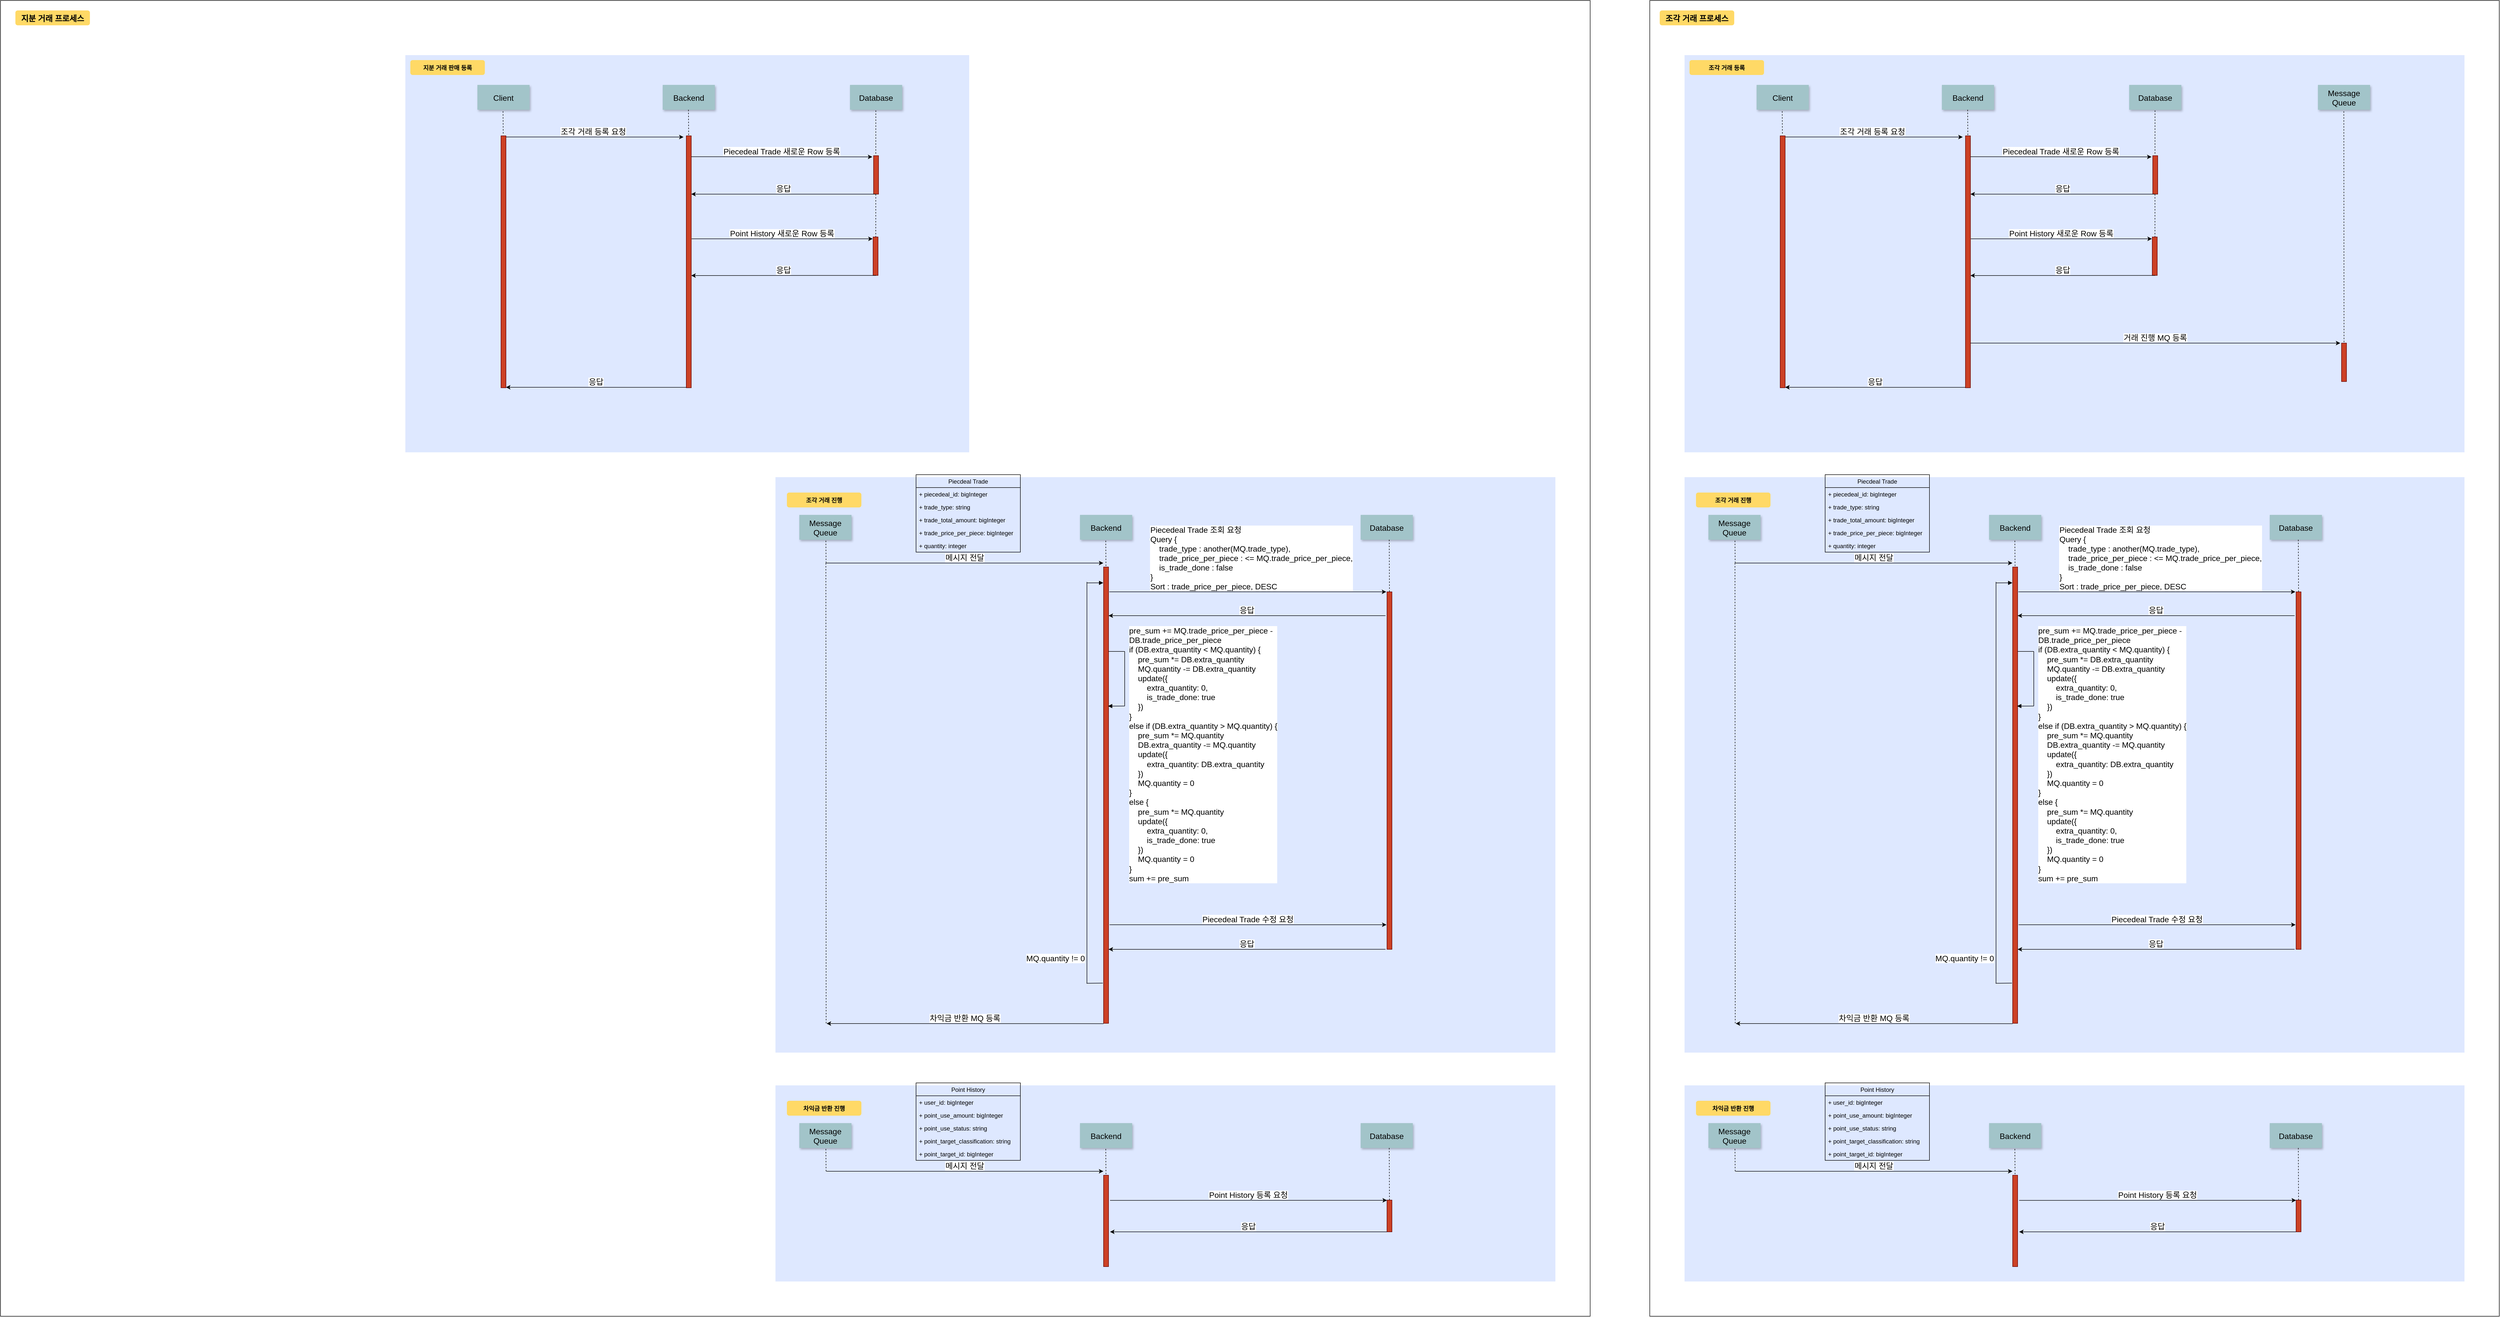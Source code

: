 <mxfile version="15.9.6" type="github">
  <diagram name="Page-1" id="9361dd3d-8414-5efd-6122-117bd74ce7a7">
    <mxGraphModel dx="4426" dy="1720" grid="1" gridSize="10" guides="1" tooltips="1" connect="1" arrows="1" fold="1" page="0" pageScale="1.5" pageWidth="826" pageHeight="1169" background="none" math="0" shadow="0">
      <root>
        <mxCell id="0" />
        <mxCell id="1" parent="0" />
        <mxCell id="KlOb9oc-CN9GO7hvicui-72" value="" style="rounded=0;whiteSpace=wrap;html=1;" vertex="1" parent="1">
          <mxGeometry x="1580" y="-80" width="1710" height="2650" as="geometry" />
        </mxCell>
        <mxCell id="69" value="" style="fillColor=#DEE8FF;strokeColor=none" parent="1" vertex="1">
          <mxGeometry x="1650" y="30" width="1570" height="800" as="geometry" />
        </mxCell>
        <mxCell id="71" value="조각 거래 등록" style="rounded=1;fontStyle=1;fillColor=#FFD966;strokeColor=none" parent="1" vertex="1">
          <mxGeometry x="1660" y="40" width="150" height="30" as="geometry" />
        </mxCell>
        <mxCell id="AhJz03Bt-B3YiPbpUyde-89" value="Client" style="shadow=1;fillColor=#A2C4C9;strokeColor=none;fontSize=16;" parent="1" vertex="1">
          <mxGeometry x="1795" y="90" width="105" height="50" as="geometry" />
        </mxCell>
        <mxCell id="AhJz03Bt-B3YiPbpUyde-90" value="Backend" style="shadow=1;fillColor=#A2C4C9;strokeColor=none;fontSize=16;" parent="1" vertex="1">
          <mxGeometry x="2168" y="90" width="105" height="50" as="geometry" />
        </mxCell>
        <mxCell id="AhJz03Bt-B3YiPbpUyde-91" value="Database" style="shadow=1;fillColor=#A2C4C9;strokeColor=none;fontSize=16;" parent="1" vertex="1">
          <mxGeometry x="2545" y="90" width="105" height="50" as="geometry" />
        </mxCell>
        <mxCell id="AhJz03Bt-B3YiPbpUyde-92" value="Message&#xa;Queue" style="shadow=1;fillColor=#A2C4C9;strokeColor=none;fontSize=16;" parent="1" vertex="1">
          <mxGeometry x="2925" y="90" width="105" height="50" as="geometry" />
        </mxCell>
        <mxCell id="AhJz03Bt-B3YiPbpUyde-94" value="조각 거래 등록 요청" style="edgeStyle=elbowEdgeStyle;elbow=vertical;verticalLabelPosition=top;verticalAlign=bottom;fontSize=16;" parent="1" edge="1">
          <mxGeometry x="1924.5" y="-38.12" width="100" height="100" as="geometry">
            <mxPoint x="1847" y="194.88" as="sourcePoint" />
            <mxPoint x="2210" y="195" as="targetPoint" />
            <Array as="points" />
          </mxGeometry>
        </mxCell>
        <mxCell id="AhJz03Bt-B3YiPbpUyde-95" value="" style="edgeStyle=none;endArrow=none;dashed=1" parent="1" edge="1">
          <mxGeometry x="2171.441" y="235" width="100" height="100" as="geometry">
            <mxPoint x="2219.87" y="140.0" as="sourcePoint" />
            <mxPoint x="2220.28" y="192" as="targetPoint" />
          </mxGeometry>
        </mxCell>
        <mxCell id="AhJz03Bt-B3YiPbpUyde-96" value="" style="fillColor=#CC4125;strokeColor=#660000" parent="1" vertex="1">
          <mxGeometry x="2215.5" y="192.56" width="10" height="507.44" as="geometry" />
        </mxCell>
        <mxCell id="AhJz03Bt-B3YiPbpUyde-97" value="Piecedeal Trade 새로운 Row 등록" style="edgeStyle=elbowEdgeStyle;elbow=vertical;verticalLabelPosition=top;verticalAlign=bottom;fontSize=16;" parent="1" edge="1">
          <mxGeometry x="2303" y="1.66" width="100" height="100" as="geometry">
            <mxPoint x="2225.5" y="234.66" as="sourcePoint" />
            <mxPoint x="2590" y="235" as="targetPoint" />
            <Array as="points" />
          </mxGeometry>
        </mxCell>
        <mxCell id="AhJz03Bt-B3YiPbpUyde-98" value="" style="edgeStyle=none;endArrow=none;dashed=1" parent="1" edge="1">
          <mxGeometry x="2548.641" y="236.56" width="100" height="100" as="geometry">
            <mxPoint x="2597.07" y="141.56" as="sourcePoint" />
            <mxPoint x="2597" y="231" as="targetPoint" />
          </mxGeometry>
        </mxCell>
        <mxCell id="AhJz03Bt-B3YiPbpUyde-99" value="" style="fillColor=#CC4125;strokeColor=#660000" parent="1" vertex="1">
          <mxGeometry x="2592.5" y="232.56" width="10" height="77.44" as="geometry" />
        </mxCell>
        <mxCell id="AhJz03Bt-B3YiPbpUyde-100" value="응답" style="edgeStyle=elbowEdgeStyle;elbow=vertical;verticalLabelPosition=top;verticalAlign=bottom;exitX=0.5;exitY=1;exitDx=0;exitDy=0;fontSize=16;" parent="1" source="AhJz03Bt-B3YiPbpUyde-99" target="AhJz03Bt-B3YiPbpUyde-96" edge="1">
          <mxGeometry x="2457.5" y="167" width="100" height="100" as="geometry">
            <mxPoint x="2380.0" y="400.0" as="sourcePoint" />
            <mxPoint x="2753" y="400.12" as="targetPoint" />
            <Array as="points" />
          </mxGeometry>
        </mxCell>
        <mxCell id="AhJz03Bt-B3YiPbpUyde-101" value="거래 진행 MQ 등록" style="edgeStyle=elbowEdgeStyle;elbow=vertical;verticalLabelPosition=top;verticalAlign=bottom;fontSize=16;" parent="1" edge="1">
          <mxGeometry x="2303" y="377" width="100" height="100" as="geometry">
            <mxPoint x="2225.5" y="610.0" as="sourcePoint" />
            <mxPoint x="2970" y="610" as="targetPoint" />
            <Array as="points" />
          </mxGeometry>
        </mxCell>
        <mxCell id="AhJz03Bt-B3YiPbpUyde-102" value="" style="edgeStyle=none;endArrow=none;dashed=1;entryX=0.5;entryY=0;entryDx=0;entryDy=0;" parent="1" target="AhJz03Bt-B3YiPbpUyde-103" edge="1">
          <mxGeometry x="2928.711" y="238.12" width="100" height="100" as="geometry">
            <mxPoint x="2977.14" y="143.12" as="sourcePoint" />
            <mxPoint x="2977" y="410" as="targetPoint" />
          </mxGeometry>
        </mxCell>
        <mxCell id="AhJz03Bt-B3YiPbpUyde-103" value="" style="fillColor=#CC4125;strokeColor=#660000" parent="1" vertex="1">
          <mxGeometry x="2972.5" y="610" width="10" height="77.44" as="geometry" />
        </mxCell>
        <mxCell id="AhJz03Bt-B3YiPbpUyde-105" value="응답" style="edgeStyle=elbowEdgeStyle;elbow=vertical;verticalLabelPosition=top;verticalAlign=bottom;fontSize=16;" parent="1" edge="1">
          <mxGeometry x="1930" y="466" width="100" height="100" as="geometry">
            <mxPoint x="2215.5" y="699.12" as="sourcePoint" />
            <mxPoint x="1852.5" y="699" as="targetPoint" />
            <Array as="points" />
          </mxGeometry>
        </mxCell>
        <mxCell id="AhJz03Bt-B3YiPbpUyde-106" value="" style="fillColor=#CC4125;strokeColor=#660000" parent="1" vertex="1">
          <mxGeometry x="1842.5" y="192.56" width="10" height="507.44" as="geometry" />
        </mxCell>
        <mxCell id="AhJz03Bt-B3YiPbpUyde-107" value="" style="edgeStyle=none;endArrow=none;dashed=1;" parent="1" edge="1">
          <mxGeometry x="1798.161" y="238" width="100" height="100" as="geometry">
            <mxPoint x="1846.59" y="143" as="sourcePoint" />
            <mxPoint x="1847" y="190" as="targetPoint" />
          </mxGeometry>
        </mxCell>
        <mxCell id="SZOiIeE2iXW8za4jXHJB-89" value="" style="fillColor=#DEE8FF;strokeColor=none" parent="1" vertex="1">
          <mxGeometry x="1650" y="880" width="1570" height="1159" as="geometry" />
        </mxCell>
        <mxCell id="SZOiIeE2iXW8za4jXHJB-90" value="조각 거래 진행" style="rounded=1;fontStyle=1;fillColor=#FFD966;strokeColor=none" parent="1" vertex="1">
          <mxGeometry x="1673" y="911" width="150" height="30" as="geometry" />
        </mxCell>
        <mxCell id="SZOiIeE2iXW8za4jXHJB-91" value="Message&#xa;Queue" style="shadow=1;fillColor=#A2C4C9;strokeColor=none;fontSize=16;" parent="1" vertex="1">
          <mxGeometry x="1698" y="956" width="105" height="50" as="geometry" />
        </mxCell>
        <mxCell id="SZOiIeE2iXW8za4jXHJB-93" value="Backend" style="shadow=1;fillColor=#A2C4C9;strokeColor=none;fontSize=16;" parent="1" vertex="1">
          <mxGeometry x="2263" y="956" width="105" height="50" as="geometry" />
        </mxCell>
        <mxCell id="SZOiIeE2iXW8za4jXHJB-94" value="Database" style="shadow=1;fillColor=#A2C4C9;strokeColor=none;fontSize=16;" parent="1" vertex="1">
          <mxGeometry x="2828" y="956" width="105" height="50" as="geometry" />
        </mxCell>
        <mxCell id="SZOiIeE2iXW8za4jXHJB-109" value="" style="edgeStyle=none;endArrow=none;dashed=1;" parent="1" edge="1">
          <mxGeometry x="1703.071" y="1103" width="100" height="100" as="geometry">
            <mxPoint x="1751.5" y="1008" as="sourcePoint" />
            <mxPoint x="1751.91" y="1055" as="targetPoint" />
          </mxGeometry>
        </mxCell>
        <mxCell id="SZOiIeE2iXW8za4jXHJB-111" value="메시지 전달" style="edgeStyle=elbowEdgeStyle;elbow=vertical;verticalLabelPosition=top;verticalAlign=bottom;fontSize=16;" parent="1" edge="1">
          <mxGeometry x="1830" y="820" width="100" height="100" as="geometry">
            <mxPoint x="1752.5" y="1053" as="sourcePoint" />
            <mxPoint x="2310" y="1053" as="targetPoint" />
            <Array as="points" />
          </mxGeometry>
        </mxCell>
        <mxCell id="SZOiIeE2iXW8za4jXHJB-112" value="" style="edgeStyle=none;endArrow=none;dashed=1" parent="1" edge="1">
          <mxGeometry x="2266.481" y="1103" width="100" height="100" as="geometry">
            <mxPoint x="2314.91" y="1008.0" as="sourcePoint" />
            <mxPoint x="2315.32" y="1060" as="targetPoint" />
          </mxGeometry>
        </mxCell>
        <mxCell id="SZOiIeE2iXW8za4jXHJB-113" value="" style="fillColor=#CC4125;strokeColor=#660000" parent="1" vertex="1">
          <mxGeometry x="2310.5" y="1061" width="10" height="919" as="geometry" />
        </mxCell>
        <mxCell id="SZOiIeE2iXW8za4jXHJB-114" value="Piecdeal Trade" style="swimlane;fontStyle=0;childLayout=stackLayout;horizontal=1;startSize=26;fillColor=none;horizontalStack=0;resizeParent=1;resizeParentMax=0;resizeLast=0;collapsible=1;marginBottom=0;" parent="1" vertex="1">
          <mxGeometry x="1933" y="875" width="210" height="156" as="geometry" />
        </mxCell>
        <mxCell id="SZOiIeE2iXW8za4jXHJB-115" value="+ piecedeal_id: bigInteger" style="text;strokeColor=none;fillColor=none;align=left;verticalAlign=top;spacingLeft=4;spacingRight=4;overflow=hidden;rotatable=0;points=[[0,0.5],[1,0.5]];portConstraint=eastwest;" parent="SZOiIeE2iXW8za4jXHJB-114" vertex="1">
          <mxGeometry y="26" width="210" height="26" as="geometry" />
        </mxCell>
        <mxCell id="SZOiIeE2iXW8za4jXHJB-116" value="+ trade_type: string" style="text;strokeColor=none;fillColor=none;align=left;verticalAlign=top;spacingLeft=4;spacingRight=4;overflow=hidden;rotatable=0;points=[[0,0.5],[1,0.5]];portConstraint=eastwest;" parent="SZOiIeE2iXW8za4jXHJB-114" vertex="1">
          <mxGeometry y="52" width="210" height="26" as="geometry" />
        </mxCell>
        <mxCell id="SZOiIeE2iXW8za4jXHJB-117" value="+ trade_total_amount: bigInteger" style="text;strokeColor=none;fillColor=none;align=left;verticalAlign=top;spacingLeft=4;spacingRight=4;overflow=hidden;rotatable=0;points=[[0,0.5],[1,0.5]];portConstraint=eastwest;" parent="SZOiIeE2iXW8za4jXHJB-114" vertex="1">
          <mxGeometry y="78" width="210" height="26" as="geometry" />
        </mxCell>
        <mxCell id="SZOiIeE2iXW8za4jXHJB-119" value="+ trade_price_per_piece: bigInteger" style="text;strokeColor=none;fillColor=none;align=left;verticalAlign=top;spacingLeft=4;spacingRight=4;overflow=hidden;rotatable=0;points=[[0,0.5],[1,0.5]];portConstraint=eastwest;" parent="SZOiIeE2iXW8za4jXHJB-114" vertex="1">
          <mxGeometry y="104" width="210" height="26" as="geometry" />
        </mxCell>
        <mxCell id="SZOiIeE2iXW8za4jXHJB-118" value="+ quantity: integer" style="text;strokeColor=none;fillColor=none;align=left;verticalAlign=top;spacingLeft=4;spacingRight=4;overflow=hidden;rotatable=0;points=[[0,0.5],[1,0.5]];portConstraint=eastwest;" parent="SZOiIeE2iXW8za4jXHJB-114" vertex="1">
          <mxGeometry y="130" width="210" height="26" as="geometry" />
        </mxCell>
        <mxCell id="SZOiIeE2iXW8za4jXHJB-120" value="" style="fillColor=#CC4125;strokeColor=#660000" parent="1" vertex="1">
          <mxGeometry x="2881" y="1111" width="10" height="720" as="geometry" />
        </mxCell>
        <mxCell id="SZOiIeE2iXW8za4jXHJB-121" value="" style="edgeStyle=none;endArrow=none;dashed=1;entryX=0.5;entryY=0;entryDx=0;entryDy=0;" parent="1" target="SZOiIeE2iXW8za4jXHJB-120" edge="1">
          <mxGeometry x="2837.071" y="1101" width="100" height="100" as="geometry">
            <mxPoint x="2885.5" y="1006" as="sourcePoint" />
            <mxPoint x="2885.91" y="1058" as="targetPoint" />
          </mxGeometry>
        </mxCell>
        <mxCell id="SZOiIeE2iXW8za4jXHJB-123" value="Piecedeal Trade 조회 요청&#xa;Query {&#xa;    trade_type : another(MQ.trade_type),&#xa;    trade_price_per_piece : &lt;= MQ.trade_price_per_piece,&#xa;    is_trade_done : false&#xa;}&#xa;Sort : trade_price_per_piece, DESC" style="edgeStyle=elbowEdgeStyle;elbow=vertical;verticalLabelPosition=top;verticalAlign=bottom;fontSize=16;align=left;" parent="1" edge="1">
          <mxGeometry x="-97" y="1" width="100" height="100" as="geometry">
            <mxPoint x="2322" y="1111" as="sourcePoint" />
            <mxPoint x="2879.5" y="1111" as="targetPoint" />
            <Array as="points" />
            <mxPoint x="-198" as="offset" />
          </mxGeometry>
        </mxCell>
        <mxCell id="SZOiIeE2iXW8za4jXHJB-124" value="" style="edgeStyle=none;endArrow=none;dashed=1" parent="1" edge="1">
          <mxGeometry x="2548.551" y="405" width="100" height="100" as="geometry">
            <mxPoint x="2596.98" y="310.0" as="sourcePoint" />
            <mxPoint x="2596.91" y="399.44" as="targetPoint" />
          </mxGeometry>
        </mxCell>
        <mxCell id="SZOiIeE2iXW8za4jXHJB-125" value="Point History 새로운 Row 등록" style="edgeStyle=elbowEdgeStyle;elbow=vertical;verticalLabelPosition=top;verticalAlign=bottom;fontSize=16;" parent="1" edge="1">
          <mxGeometry x="2303.75" y="167" width="100" height="100" as="geometry">
            <mxPoint x="2226.25" y="400.0" as="sourcePoint" />
            <mxPoint x="2590.75" y="400.34" as="targetPoint" />
            <Array as="points" />
          </mxGeometry>
        </mxCell>
        <mxCell id="SZOiIeE2iXW8za4jXHJB-126" value="" style="fillColor=#CC4125;strokeColor=#660000" parent="1" vertex="1">
          <mxGeometry x="2591.5" y="396.28" width="10" height="77.44" as="geometry" />
        </mxCell>
        <mxCell id="SZOiIeE2iXW8za4jXHJB-127" value="응답" style="edgeStyle=elbowEdgeStyle;elbow=vertical;verticalLabelPosition=top;verticalAlign=bottom;exitX=0.5;exitY=1;exitDx=0;exitDy=0;fontSize=16;" parent="1" edge="1">
          <mxGeometry x="2457.5" y="330.72" width="100" height="100" as="geometry">
            <mxPoint x="2597.5" y="473.72" as="sourcePoint" />
            <mxPoint x="2225.5" y="474.308" as="targetPoint" />
            <Array as="points" />
          </mxGeometry>
        </mxCell>
        <mxCell id="SZOiIeE2iXW8za4jXHJB-129" value="응답" style="edgeStyle=elbowEdgeStyle;elbow=vertical;verticalLabelPosition=top;verticalAlign=bottom;fontSize=16;" parent="1" edge="1">
          <mxGeometry x="2398" y="926" width="100" height="100" as="geometry">
            <mxPoint x="2878" y="1159" as="sourcePoint" />
            <mxPoint x="2320.5" y="1159" as="targetPoint" />
            <Array as="points" />
          </mxGeometry>
        </mxCell>
        <mxCell id="SZOiIeE2iXW8za4jXHJB-132" value="" style="endArrow=none;html=1;rounded=0;" parent="1" edge="1">
          <mxGeometry width="50" height="50" relative="1" as="geometry">
            <mxPoint x="2320.5" y="1231" as="sourcePoint" />
            <mxPoint x="2353" y="1231" as="targetPoint" />
          </mxGeometry>
        </mxCell>
        <mxCell id="SZOiIeE2iXW8za4jXHJB-134" value="" style="endArrow=none;html=1;rounded=0;" parent="1" edge="1">
          <mxGeometry width="50" height="50" relative="1" as="geometry">
            <mxPoint x="2353" y="1231" as="sourcePoint" />
            <mxPoint x="2353" y="1341" as="targetPoint" />
          </mxGeometry>
        </mxCell>
        <mxCell id="SZOiIeE2iXW8za4jXHJB-136" value="&lt;div&gt;pre_sum += MQ.trade_price_per_piece -&amp;nbsp;&lt;/div&gt;DB.trade_price_per_piece&lt;div&gt;if (DB.extra_quantity &amp;lt; MQ.quantity) {&lt;/div&gt;&lt;div&gt;&amp;nbsp; &amp;nbsp; pre_sum *= DB.extra_quantity&lt;/div&gt;&lt;div&gt;&amp;nbsp; &amp;nbsp; MQ.quantity -= DB.extra_quantity&lt;/div&gt;&lt;div&gt;&amp;nbsp; &amp;nbsp; update({&lt;/div&gt;&lt;div&gt;&amp;nbsp; &amp;nbsp; &amp;nbsp; &amp;nbsp; extra_quantity: 0,&lt;/div&gt;&lt;div&gt;&amp;nbsp; &amp;nbsp; &amp;nbsp; &amp;nbsp; is_trade_done: true&lt;/div&gt;&lt;div&gt;&amp;nbsp; &amp;nbsp; })&lt;/div&gt;&lt;div&gt;}&lt;/div&gt;&lt;div&gt;else if (DB.extra_quantity &amp;gt; MQ.quantity) {&lt;/div&gt;&lt;div&gt;&lt;div&gt;&amp;nbsp; &amp;nbsp; pre_sum *= MQ.quantity&lt;/div&gt;&lt;/div&gt;&lt;div&gt;&amp;nbsp; &amp;nbsp; DB.extra_quantity -= MQ.quantity&lt;/div&gt;&lt;div&gt;&amp;nbsp; &amp;nbsp; update({&lt;/div&gt;&lt;div&gt;&amp;nbsp; &amp;nbsp; &amp;nbsp; &amp;nbsp; extra_quantity: DB.extra_quantity&lt;/div&gt;&lt;div&gt;&amp;nbsp; &amp;nbsp; })&lt;/div&gt;&lt;div&gt;&amp;nbsp; &amp;nbsp; MQ.quantity = 0&lt;/div&gt;&lt;div&gt;}&lt;/div&gt;&lt;div&gt;else {&lt;/div&gt;&lt;div&gt;&amp;nbsp; &amp;nbsp; pre_sum *= MQ.quantity&lt;/div&gt;&lt;div&gt;&amp;nbsp; &amp;nbsp; update({&lt;/div&gt;&lt;div&gt;&amp;nbsp; &amp;nbsp; &amp;nbsp; &amp;nbsp; extra_quantity: 0,&lt;/div&gt;&lt;div&gt;&amp;nbsp; &amp;nbsp; &amp;nbsp; &amp;nbsp; is_trade_done: true&lt;/div&gt;&lt;div&gt;&amp;nbsp; &amp;nbsp; })&lt;/div&gt;&lt;div&gt;&amp;nbsp; &amp;nbsp; MQ.quantity = 0&lt;/div&gt;&lt;div&gt;}&lt;/div&gt;&lt;div&gt;sum += pre_sum&lt;/div&gt;" style="html=1;verticalAlign=bottom;endArrow=block;rounded=0;entryX=1.591;entryY=0.835;entryDx=0;entryDy=0;entryPerimeter=0;fontSize=16;align=left;" parent="1" edge="1">
          <mxGeometry x="-1" y="359" width="80" relative="1" as="geometry">
            <mxPoint x="2353" y="1341" as="sourcePoint" />
            <mxPoint x="2319.41" y="1341.112" as="targetPoint" />
            <mxPoint x="6" as="offset" />
          </mxGeometry>
        </mxCell>
        <mxCell id="SZOiIeE2iXW8za4jXHJB-137" value="Piecedeal Trade 수정 요청" style="edgeStyle=elbowEdgeStyle;elbow=vertical;verticalLabelPosition=top;verticalAlign=bottom;fontSize=16;" parent="1" edge="1">
          <mxGeometry x="2400" y="1548.47" width="100" height="100" as="geometry">
            <mxPoint x="2322.5" y="1781.47" as="sourcePoint" />
            <mxPoint x="2880" y="1781.47" as="targetPoint" />
            <Array as="points" />
          </mxGeometry>
        </mxCell>
        <mxCell id="SZOiIeE2iXW8za4jXHJB-140" value="응답" style="edgeStyle=elbowEdgeStyle;elbow=vertical;verticalLabelPosition=top;verticalAlign=bottom;fontSize=16;" parent="1" edge="1">
          <mxGeometry x="2398" y="1597.91" width="100" height="100" as="geometry">
            <mxPoint x="2878.0" y="1830.91" as="sourcePoint" />
            <mxPoint x="2320.5" y="1830.91" as="targetPoint" />
            <Array as="points" />
          </mxGeometry>
        </mxCell>
        <mxCell id="SZOiIeE2iXW8za4jXHJB-146" value="" style="endArrow=none;html=1;rounded=0;" parent="1" edge="1">
          <mxGeometry width="50" height="50" relative="1" as="geometry">
            <mxPoint x="2276.32" y="1899.41" as="sourcePoint" />
            <mxPoint x="2308.82" y="1899.41" as="targetPoint" />
            <Array as="points">
              <mxPoint x="2309" y="1899" />
            </Array>
          </mxGeometry>
        </mxCell>
        <mxCell id="SZOiIeE2iXW8za4jXHJB-147" value="" style="endArrow=none;html=1;rounded=0;" parent="1" edge="1">
          <mxGeometry width="50" height="50" relative="1" as="geometry">
            <mxPoint x="2277" y="1091" as="sourcePoint" />
            <mxPoint x="2277" y="1900" as="targetPoint" />
          </mxGeometry>
        </mxCell>
        <mxCell id="SZOiIeE2iXW8za4jXHJB-148" value="MQ.quantity != 0" style="html=1;verticalAlign=bottom;endArrow=block;rounded=0;fontSize=16;align=left;entryX=-0.056;entryY=0.058;entryDx=0;entryDy=0;entryPerimeter=0;" parent="1" edge="1">
          <mxGeometry x="-1" y="-778" width="80" relative="1" as="geometry">
            <mxPoint x="2277" y="1093" as="sourcePoint" />
            <mxPoint x="2309.94" y="1092.9" as="targetPoint" />
            <mxPoint x="-126" y="-10" as="offset" />
          </mxGeometry>
        </mxCell>
        <mxCell id="SZOiIeE2iXW8za4jXHJB-149" value="" style="edgeStyle=none;endArrow=none;dashed=1;" parent="1" edge="1">
          <mxGeometry x="1703.071" y="1148" width="100" height="100" as="geometry">
            <mxPoint x="1751.5" y="1053" as="sourcePoint" />
            <mxPoint x="1752" y="1980" as="targetPoint" />
          </mxGeometry>
        </mxCell>
        <mxCell id="SZOiIeE2iXW8za4jXHJB-150" value="차익금 반환 MQ 등록" style="edgeStyle=elbowEdgeStyle;elbow=vertical;verticalLabelPosition=top;verticalAlign=bottom;fontSize=16;" parent="1" edge="1">
          <mxGeometry x="1830.5" y="1747.71" width="100" height="100" as="geometry">
            <mxPoint x="2310.5" y="1980.71" as="sourcePoint" />
            <mxPoint x="1753" y="1980.71" as="targetPoint" />
            <Array as="points" />
          </mxGeometry>
        </mxCell>
        <mxCell id="pQrzHc1m5_enGg3xlfXU-94" value="" style="fillColor=#DEE8FF;strokeColor=none" parent="1" vertex="1">
          <mxGeometry x="1650" y="2105" width="1570" height="395" as="geometry" />
        </mxCell>
        <mxCell id="pQrzHc1m5_enGg3xlfXU-95" value="차익금 반환 진행" style="rounded=1;fontStyle=1;fillColor=#FFD966;strokeColor=none" parent="1" vertex="1">
          <mxGeometry x="1673" y="2136" width="150" height="30" as="geometry" />
        </mxCell>
        <mxCell id="pQrzHc1m5_enGg3xlfXU-96" value="Message&#xa;Queue" style="shadow=1;fillColor=#A2C4C9;strokeColor=none;fontSize=16;" parent="1" vertex="1">
          <mxGeometry x="1698" y="2181" width="105" height="50" as="geometry" />
        </mxCell>
        <mxCell id="pQrzHc1m5_enGg3xlfXU-97" value="Backend" style="shadow=1;fillColor=#A2C4C9;strokeColor=none;fontSize=16;" parent="1" vertex="1">
          <mxGeometry x="2263" y="2181" width="105" height="50" as="geometry" />
        </mxCell>
        <mxCell id="pQrzHc1m5_enGg3xlfXU-98" value="Database" style="shadow=1;fillColor=#A2C4C9;strokeColor=none;fontSize=16;" parent="1" vertex="1">
          <mxGeometry x="2828" y="2181" width="105" height="50" as="geometry" />
        </mxCell>
        <mxCell id="pQrzHc1m5_enGg3xlfXU-99" value="" style="edgeStyle=none;endArrow=none;dashed=1;" parent="1" edge="1">
          <mxGeometry x="1703.071" y="2328" width="100" height="100" as="geometry">
            <mxPoint x="1751.5" y="2233" as="sourcePoint" />
            <mxPoint x="1751.91" y="2280" as="targetPoint" />
          </mxGeometry>
        </mxCell>
        <mxCell id="pQrzHc1m5_enGg3xlfXU-100" value="메시지 전달" style="edgeStyle=elbowEdgeStyle;elbow=vertical;verticalLabelPosition=top;verticalAlign=bottom;fontSize=16;" parent="1" edge="1">
          <mxGeometry x="1830" y="2045" width="100" height="100" as="geometry">
            <mxPoint x="1752.5" y="2278" as="sourcePoint" />
            <mxPoint x="2310" y="2278" as="targetPoint" />
            <Array as="points" />
          </mxGeometry>
        </mxCell>
        <mxCell id="pQrzHc1m5_enGg3xlfXU-101" value="" style="edgeStyle=none;endArrow=none;dashed=1" parent="1" edge="1">
          <mxGeometry x="2266.481" y="2328" width="100" height="100" as="geometry">
            <mxPoint x="2314.91" y="2233" as="sourcePoint" />
            <mxPoint x="2315.32" y="2285" as="targetPoint" />
          </mxGeometry>
        </mxCell>
        <mxCell id="pQrzHc1m5_enGg3xlfXU-102" value="" style="fillColor=#CC4125;strokeColor=#660000" parent="1" vertex="1">
          <mxGeometry x="2310.5" y="2286" width="10" height="184" as="geometry" />
        </mxCell>
        <mxCell id="pQrzHc1m5_enGg3xlfXU-103" value="Point History" style="swimlane;fontStyle=0;childLayout=stackLayout;horizontal=1;startSize=26;fillColor=none;horizontalStack=0;resizeParent=1;resizeParentMax=0;resizeLast=0;collapsible=1;marginBottom=0;" parent="1" vertex="1">
          <mxGeometry x="1933" y="2100" width="210" height="156" as="geometry" />
        </mxCell>
        <mxCell id="pQrzHc1m5_enGg3xlfXU-104" value="+ user_id: bigInteger" style="text;strokeColor=none;fillColor=none;align=left;verticalAlign=top;spacingLeft=4;spacingRight=4;overflow=hidden;rotatable=0;points=[[0,0.5],[1,0.5]];portConstraint=eastwest;" parent="pQrzHc1m5_enGg3xlfXU-103" vertex="1">
          <mxGeometry y="26" width="210" height="26" as="geometry" />
        </mxCell>
        <mxCell id="pQrzHc1m5_enGg3xlfXU-105" value="+ point_use_amount: bigInteger" style="text;strokeColor=none;fillColor=none;align=left;verticalAlign=top;spacingLeft=4;spacingRight=4;overflow=hidden;rotatable=0;points=[[0,0.5],[1,0.5]];portConstraint=eastwest;" parent="pQrzHc1m5_enGg3xlfXU-103" vertex="1">
          <mxGeometry y="52" width="210" height="26" as="geometry" />
        </mxCell>
        <mxCell id="pQrzHc1m5_enGg3xlfXU-106" value="+ point_use_status: string" style="text;strokeColor=none;fillColor=none;align=left;verticalAlign=top;spacingLeft=4;spacingRight=4;overflow=hidden;rotatable=0;points=[[0,0.5],[1,0.5]];portConstraint=eastwest;" parent="pQrzHc1m5_enGg3xlfXU-103" vertex="1">
          <mxGeometry y="78" width="210" height="26" as="geometry" />
        </mxCell>
        <mxCell id="pQrzHc1m5_enGg3xlfXU-107" value="+ point_target_classification: string" style="text;strokeColor=none;fillColor=none;align=left;verticalAlign=top;spacingLeft=4;spacingRight=4;overflow=hidden;rotatable=0;points=[[0,0.5],[1,0.5]];portConstraint=eastwest;" parent="pQrzHc1m5_enGg3xlfXU-103" vertex="1">
          <mxGeometry y="104" width="210" height="26" as="geometry" />
        </mxCell>
        <mxCell id="pQrzHc1m5_enGg3xlfXU-108" value="+ point_target_id: bigInteger" style="text;strokeColor=none;fillColor=none;align=left;verticalAlign=top;spacingLeft=4;spacingRight=4;overflow=hidden;rotatable=0;points=[[0,0.5],[1,0.5]];portConstraint=eastwest;" parent="pQrzHc1m5_enGg3xlfXU-103" vertex="1">
          <mxGeometry y="130" width="210" height="26" as="geometry" />
        </mxCell>
        <mxCell id="pQrzHc1m5_enGg3xlfXU-109" value="" style="fillColor=#CC4125;strokeColor=#660000" parent="1" vertex="1">
          <mxGeometry x="2881" y="2336" width="10" height="64" as="geometry" />
        </mxCell>
        <mxCell id="pQrzHc1m5_enGg3xlfXU-110" value="" style="edgeStyle=none;endArrow=none;dashed=1;entryX=0.5;entryY=0;entryDx=0;entryDy=0;" parent="1" target="pQrzHc1m5_enGg3xlfXU-109" edge="1">
          <mxGeometry x="2837.071" y="2326" width="100" height="100" as="geometry">
            <mxPoint x="2885.5" y="2231" as="sourcePoint" />
            <mxPoint x="2885.91" y="2283" as="targetPoint" />
          </mxGeometry>
        </mxCell>
        <mxCell id="pQrzHc1m5_enGg3xlfXU-116" value="Point History 등록 요청" style="edgeStyle=elbowEdgeStyle;elbow=vertical;verticalLabelPosition=top;verticalAlign=bottom;fontSize=16;" parent="1" edge="1">
          <mxGeometry x="2401" y="2103.59" width="100" height="100" as="geometry">
            <mxPoint x="2323.5" y="2336.59" as="sourcePoint" />
            <mxPoint x="2881" y="2336.59" as="targetPoint" />
            <Array as="points" />
          </mxGeometry>
        </mxCell>
        <mxCell id="pQrzHc1m5_enGg3xlfXU-117" value="응답" style="edgeStyle=elbowEdgeStyle;elbow=vertical;verticalLabelPosition=top;verticalAlign=bottom;fontSize=16;" parent="1" edge="1">
          <mxGeometry x="2401" y="2167" width="100" height="100" as="geometry">
            <mxPoint x="2881.0" y="2400" as="sourcePoint" />
            <mxPoint x="2323.5" y="2400" as="targetPoint" />
            <Array as="points" />
          </mxGeometry>
        </mxCell>
        <mxCell id="KlOb9oc-CN9GO7hvicui-73" value="조각 거래 프로세스" style="rounded=1;fontStyle=1;fillColor=#FFD966;strokeColor=none;fontSize=16;" vertex="1" parent="1">
          <mxGeometry x="1600" y="-60" width="150" height="30" as="geometry" />
        </mxCell>
        <mxCell id="KlOb9oc-CN9GO7hvicui-74" value="" style="rounded=0;whiteSpace=wrap;html=1;" vertex="1" parent="1">
          <mxGeometry x="-1740" y="-80" width="3200" height="2650" as="geometry" />
        </mxCell>
        <mxCell id="KlOb9oc-CN9GO7hvicui-75" value="" style="fillColor=#DEE8FF;strokeColor=none" vertex="1" parent="1">
          <mxGeometry x="-925" y="30" width="1135" height="800" as="geometry" />
        </mxCell>
        <mxCell id="KlOb9oc-CN9GO7hvicui-76" value="지분 거래 판매 등록" style="rounded=1;fontStyle=1;fillColor=#FFD966;strokeColor=none" vertex="1" parent="1">
          <mxGeometry x="-915" y="40" width="150" height="30" as="geometry" />
        </mxCell>
        <mxCell id="KlOb9oc-CN9GO7hvicui-77" value="Client" style="shadow=1;fillColor=#A2C4C9;strokeColor=none;fontSize=16;" vertex="1" parent="1">
          <mxGeometry x="-780" y="90" width="105" height="50" as="geometry" />
        </mxCell>
        <mxCell id="KlOb9oc-CN9GO7hvicui-78" value="Backend" style="shadow=1;fillColor=#A2C4C9;strokeColor=none;fontSize=16;" vertex="1" parent="1">
          <mxGeometry x="-407" y="90" width="105" height="50" as="geometry" />
        </mxCell>
        <mxCell id="KlOb9oc-CN9GO7hvicui-79" value="Database" style="shadow=1;fillColor=#A2C4C9;strokeColor=none;fontSize=16;" vertex="1" parent="1">
          <mxGeometry x="-30" y="90" width="105" height="50" as="geometry" />
        </mxCell>
        <mxCell id="KlOb9oc-CN9GO7hvicui-81" value="조각 거래 등록 요청" style="edgeStyle=elbowEdgeStyle;elbow=vertical;verticalLabelPosition=top;verticalAlign=bottom;fontSize=16;" edge="1" parent="1">
          <mxGeometry x="-650.5" y="-38.12" width="100" height="100" as="geometry">
            <mxPoint x="-728" y="194.88" as="sourcePoint" />
            <mxPoint x="-365" y="195" as="targetPoint" />
            <Array as="points" />
          </mxGeometry>
        </mxCell>
        <mxCell id="KlOb9oc-CN9GO7hvicui-82" value="" style="edgeStyle=none;endArrow=none;dashed=1" edge="1" parent="1">
          <mxGeometry x="-403.559" y="235" width="100" height="100" as="geometry">
            <mxPoint x="-355.13" y="140" as="sourcePoint" />
            <mxPoint x="-354.72" y="192.0" as="targetPoint" />
          </mxGeometry>
        </mxCell>
        <mxCell id="KlOb9oc-CN9GO7hvicui-83" value="" style="fillColor=#CC4125;strokeColor=#660000" vertex="1" parent="1">
          <mxGeometry x="-359.5" y="192.56" width="10" height="507.44" as="geometry" />
        </mxCell>
        <mxCell id="KlOb9oc-CN9GO7hvicui-84" value="Piecedeal Trade 새로운 Row 등록" style="edgeStyle=elbowEdgeStyle;elbow=vertical;verticalLabelPosition=top;verticalAlign=bottom;fontSize=16;" edge="1" parent="1">
          <mxGeometry x="-272" y="1.66" width="100" height="100" as="geometry">
            <mxPoint x="-349.5" y="234.66" as="sourcePoint" />
            <mxPoint x="15" y="235" as="targetPoint" />
            <Array as="points" />
          </mxGeometry>
        </mxCell>
        <mxCell id="KlOb9oc-CN9GO7hvicui-85" value="" style="edgeStyle=none;endArrow=none;dashed=1" edge="1" parent="1">
          <mxGeometry x="-26.359" y="236.56" width="100" height="100" as="geometry">
            <mxPoint x="22.07" y="141.56" as="sourcePoint" />
            <mxPoint x="22" y="231" as="targetPoint" />
          </mxGeometry>
        </mxCell>
        <mxCell id="KlOb9oc-CN9GO7hvicui-86" value="" style="fillColor=#CC4125;strokeColor=#660000" vertex="1" parent="1">
          <mxGeometry x="17.5" y="232.56" width="10" height="77.44" as="geometry" />
        </mxCell>
        <mxCell id="KlOb9oc-CN9GO7hvicui-87" value="응답" style="edgeStyle=elbowEdgeStyle;elbow=vertical;verticalLabelPosition=top;verticalAlign=bottom;exitX=0.5;exitY=1;exitDx=0;exitDy=0;fontSize=16;" edge="1" parent="1" source="KlOb9oc-CN9GO7hvicui-86" target="KlOb9oc-CN9GO7hvicui-83">
          <mxGeometry x="-117.5" y="167" width="100" height="100" as="geometry">
            <mxPoint x="-195.0" y="400.0" as="sourcePoint" />
            <mxPoint x="178" y="400.12" as="targetPoint" />
            <Array as="points" />
          </mxGeometry>
        </mxCell>
        <mxCell id="KlOb9oc-CN9GO7hvicui-91" value="응답" style="edgeStyle=elbowEdgeStyle;elbow=vertical;verticalLabelPosition=top;verticalAlign=bottom;fontSize=16;" edge="1" parent="1">
          <mxGeometry x="-645" y="466" width="100" height="100" as="geometry">
            <mxPoint x="-359.5" y="699.12" as="sourcePoint" />
            <mxPoint x="-722.5" y="699" as="targetPoint" />
            <Array as="points" />
          </mxGeometry>
        </mxCell>
        <mxCell id="KlOb9oc-CN9GO7hvicui-92" value="" style="fillColor=#CC4125;strokeColor=#660000" vertex="1" parent="1">
          <mxGeometry x="-732.5" y="192.56" width="10" height="507.44" as="geometry" />
        </mxCell>
        <mxCell id="KlOb9oc-CN9GO7hvicui-93" value="" style="edgeStyle=none;endArrow=none;dashed=1;" edge="1" parent="1">
          <mxGeometry x="-776.839" y="238" width="100" height="100" as="geometry">
            <mxPoint x="-728.41" y="143" as="sourcePoint" />
            <mxPoint x="-728" y="190" as="targetPoint" />
          </mxGeometry>
        </mxCell>
        <mxCell id="KlOb9oc-CN9GO7hvicui-94" value="" style="fillColor=#DEE8FF;strokeColor=none" vertex="1" parent="1">
          <mxGeometry x="-180" y="880" width="1570" height="1159" as="geometry" />
        </mxCell>
        <mxCell id="KlOb9oc-CN9GO7hvicui-95" value="조각 거래 진행" style="rounded=1;fontStyle=1;fillColor=#FFD966;strokeColor=none" vertex="1" parent="1">
          <mxGeometry x="-157" y="911" width="150" height="30" as="geometry" />
        </mxCell>
        <mxCell id="KlOb9oc-CN9GO7hvicui-96" value="Message&#xa;Queue" style="shadow=1;fillColor=#A2C4C9;strokeColor=none;fontSize=16;" vertex="1" parent="1">
          <mxGeometry x="-132" y="956" width="105" height="50" as="geometry" />
        </mxCell>
        <mxCell id="KlOb9oc-CN9GO7hvicui-97" value="Backend" style="shadow=1;fillColor=#A2C4C9;strokeColor=none;fontSize=16;" vertex="1" parent="1">
          <mxGeometry x="433" y="956" width="105" height="50" as="geometry" />
        </mxCell>
        <mxCell id="KlOb9oc-CN9GO7hvicui-98" value="Database" style="shadow=1;fillColor=#A2C4C9;strokeColor=none;fontSize=16;" vertex="1" parent="1">
          <mxGeometry x="998" y="956" width="105" height="50" as="geometry" />
        </mxCell>
        <mxCell id="KlOb9oc-CN9GO7hvicui-99" value="" style="edgeStyle=none;endArrow=none;dashed=1;" edge="1" parent="1">
          <mxGeometry x="-126.929" y="1103" width="100" height="100" as="geometry">
            <mxPoint x="-78.5" y="1008" as="sourcePoint" />
            <mxPoint x="-78.09" y="1055" as="targetPoint" />
          </mxGeometry>
        </mxCell>
        <mxCell id="KlOb9oc-CN9GO7hvicui-100" value="메시지 전달" style="edgeStyle=elbowEdgeStyle;elbow=vertical;verticalLabelPosition=top;verticalAlign=bottom;fontSize=16;" edge="1" parent="1">
          <mxGeometry y="820" width="100" height="100" as="geometry">
            <mxPoint x="-77.5" y="1053" as="sourcePoint" />
            <mxPoint x="480" y="1053" as="targetPoint" />
            <Array as="points" />
          </mxGeometry>
        </mxCell>
        <mxCell id="KlOb9oc-CN9GO7hvicui-101" value="" style="edgeStyle=none;endArrow=none;dashed=1" edge="1" parent="1">
          <mxGeometry x="436.481" y="1103" width="100" height="100" as="geometry">
            <mxPoint x="484.91" y="1008" as="sourcePoint" />
            <mxPoint x="485.32" y="1060" as="targetPoint" />
          </mxGeometry>
        </mxCell>
        <mxCell id="KlOb9oc-CN9GO7hvicui-102" value="" style="fillColor=#CC4125;strokeColor=#660000" vertex="1" parent="1">
          <mxGeometry x="480.5" y="1061" width="10" height="919" as="geometry" />
        </mxCell>
        <mxCell id="KlOb9oc-CN9GO7hvicui-103" value="Piecdeal Trade" style="swimlane;fontStyle=0;childLayout=stackLayout;horizontal=1;startSize=26;fillColor=none;horizontalStack=0;resizeParent=1;resizeParentMax=0;resizeLast=0;collapsible=1;marginBottom=0;" vertex="1" parent="1">
          <mxGeometry x="103" y="875" width="210" height="156" as="geometry" />
        </mxCell>
        <mxCell id="KlOb9oc-CN9GO7hvicui-104" value="+ piecedeal_id: bigInteger" style="text;strokeColor=none;fillColor=none;align=left;verticalAlign=top;spacingLeft=4;spacingRight=4;overflow=hidden;rotatable=0;points=[[0,0.5],[1,0.5]];portConstraint=eastwest;" vertex="1" parent="KlOb9oc-CN9GO7hvicui-103">
          <mxGeometry y="26" width="210" height="26" as="geometry" />
        </mxCell>
        <mxCell id="KlOb9oc-CN9GO7hvicui-105" value="+ trade_type: string" style="text;strokeColor=none;fillColor=none;align=left;verticalAlign=top;spacingLeft=4;spacingRight=4;overflow=hidden;rotatable=0;points=[[0,0.5],[1,0.5]];portConstraint=eastwest;" vertex="1" parent="KlOb9oc-CN9GO7hvicui-103">
          <mxGeometry y="52" width="210" height="26" as="geometry" />
        </mxCell>
        <mxCell id="KlOb9oc-CN9GO7hvicui-106" value="+ trade_total_amount: bigInteger" style="text;strokeColor=none;fillColor=none;align=left;verticalAlign=top;spacingLeft=4;spacingRight=4;overflow=hidden;rotatable=0;points=[[0,0.5],[1,0.5]];portConstraint=eastwest;" vertex="1" parent="KlOb9oc-CN9GO7hvicui-103">
          <mxGeometry y="78" width="210" height="26" as="geometry" />
        </mxCell>
        <mxCell id="KlOb9oc-CN9GO7hvicui-107" value="+ trade_price_per_piece: bigInteger" style="text;strokeColor=none;fillColor=none;align=left;verticalAlign=top;spacingLeft=4;spacingRight=4;overflow=hidden;rotatable=0;points=[[0,0.5],[1,0.5]];portConstraint=eastwest;" vertex="1" parent="KlOb9oc-CN9GO7hvicui-103">
          <mxGeometry y="104" width="210" height="26" as="geometry" />
        </mxCell>
        <mxCell id="KlOb9oc-CN9GO7hvicui-108" value="+ quantity: integer" style="text;strokeColor=none;fillColor=none;align=left;verticalAlign=top;spacingLeft=4;spacingRight=4;overflow=hidden;rotatable=0;points=[[0,0.5],[1,0.5]];portConstraint=eastwest;" vertex="1" parent="KlOb9oc-CN9GO7hvicui-103">
          <mxGeometry y="130" width="210" height="26" as="geometry" />
        </mxCell>
        <mxCell id="KlOb9oc-CN9GO7hvicui-109" value="" style="fillColor=#CC4125;strokeColor=#660000" vertex="1" parent="1">
          <mxGeometry x="1051" y="1111" width="10" height="720" as="geometry" />
        </mxCell>
        <mxCell id="KlOb9oc-CN9GO7hvicui-110" value="" style="edgeStyle=none;endArrow=none;dashed=1;entryX=0.5;entryY=0;entryDx=0;entryDy=0;" edge="1" parent="1" target="KlOb9oc-CN9GO7hvicui-109">
          <mxGeometry x="1007.071" y="1101" width="100" height="100" as="geometry">
            <mxPoint x="1055.5" y="1006" as="sourcePoint" />
            <mxPoint x="1055.91" y="1058" as="targetPoint" />
          </mxGeometry>
        </mxCell>
        <mxCell id="KlOb9oc-CN9GO7hvicui-111" value="Piecedeal Trade 조회 요청&#xa;Query {&#xa;    trade_type : another(MQ.trade_type),&#xa;    trade_price_per_piece : &lt;= MQ.trade_price_per_piece,&#xa;    is_trade_done : false&#xa;}&#xa;Sort : trade_price_per_piece, DESC" style="edgeStyle=elbowEdgeStyle;elbow=vertical;verticalLabelPosition=top;verticalAlign=bottom;fontSize=16;align=left;" edge="1" parent="1">
          <mxGeometry x="-1927" y="1" width="100" height="100" as="geometry">
            <mxPoint x="492" y="1111" as="sourcePoint" />
            <mxPoint x="1049.5" y="1111" as="targetPoint" />
            <Array as="points" />
            <mxPoint x="-198" as="offset" />
          </mxGeometry>
        </mxCell>
        <mxCell id="KlOb9oc-CN9GO7hvicui-112" value="" style="edgeStyle=none;endArrow=none;dashed=1" edge="1" parent="1">
          <mxGeometry x="-26.449" y="405" width="100" height="100" as="geometry">
            <mxPoint x="21.98" y="310" as="sourcePoint" />
            <mxPoint x="21.91" y="399.44" as="targetPoint" />
          </mxGeometry>
        </mxCell>
        <mxCell id="KlOb9oc-CN9GO7hvicui-113" value="Point History 새로운 Row 등록" style="edgeStyle=elbowEdgeStyle;elbow=vertical;verticalLabelPosition=top;verticalAlign=bottom;fontSize=16;" edge="1" parent="1">
          <mxGeometry x="-271.25" y="167" width="100" height="100" as="geometry">
            <mxPoint x="-348.75" y="400" as="sourcePoint" />
            <mxPoint x="15.75" y="400.34" as="targetPoint" />
            <Array as="points" />
          </mxGeometry>
        </mxCell>
        <mxCell id="KlOb9oc-CN9GO7hvicui-114" value="" style="fillColor=#CC4125;strokeColor=#660000" vertex="1" parent="1">
          <mxGeometry x="16.5" y="396.28" width="10" height="77.44" as="geometry" />
        </mxCell>
        <mxCell id="KlOb9oc-CN9GO7hvicui-115" value="응답" style="edgeStyle=elbowEdgeStyle;elbow=vertical;verticalLabelPosition=top;verticalAlign=bottom;exitX=0.5;exitY=1;exitDx=0;exitDy=0;fontSize=16;" edge="1" parent="1">
          <mxGeometry x="-117.5" y="330.72" width="100" height="100" as="geometry">
            <mxPoint x="22.5" y="473.72" as="sourcePoint" />
            <mxPoint x="-349.5" y="474.308" as="targetPoint" />
            <Array as="points" />
          </mxGeometry>
        </mxCell>
        <mxCell id="KlOb9oc-CN9GO7hvicui-116" value="응답" style="edgeStyle=elbowEdgeStyle;elbow=vertical;verticalLabelPosition=top;verticalAlign=bottom;fontSize=16;" edge="1" parent="1">
          <mxGeometry x="568" y="926" width="100" height="100" as="geometry">
            <mxPoint x="1048" y="1159" as="sourcePoint" />
            <mxPoint x="490.5" y="1159" as="targetPoint" />
            <Array as="points" />
          </mxGeometry>
        </mxCell>
        <mxCell id="KlOb9oc-CN9GO7hvicui-117" value="" style="endArrow=none;html=1;rounded=0;" edge="1" parent="1">
          <mxGeometry width="50" height="50" relative="1" as="geometry">
            <mxPoint x="490.5" y="1231" as="sourcePoint" />
            <mxPoint x="523" y="1231" as="targetPoint" />
          </mxGeometry>
        </mxCell>
        <mxCell id="KlOb9oc-CN9GO7hvicui-118" value="" style="endArrow=none;html=1;rounded=0;" edge="1" parent="1">
          <mxGeometry width="50" height="50" relative="1" as="geometry">
            <mxPoint x="523" y="1231" as="sourcePoint" />
            <mxPoint x="523" y="1341" as="targetPoint" />
          </mxGeometry>
        </mxCell>
        <mxCell id="KlOb9oc-CN9GO7hvicui-119" value="&lt;div&gt;pre_sum += MQ.trade_price_per_piece -&amp;nbsp;&lt;/div&gt;DB.trade_price_per_piece&lt;div&gt;if (DB.extra_quantity &amp;lt; MQ.quantity) {&lt;/div&gt;&lt;div&gt;&amp;nbsp; &amp;nbsp; pre_sum *= DB.extra_quantity&lt;/div&gt;&lt;div&gt;&amp;nbsp; &amp;nbsp; MQ.quantity -= DB.extra_quantity&lt;/div&gt;&lt;div&gt;&amp;nbsp; &amp;nbsp; update({&lt;/div&gt;&lt;div&gt;&amp;nbsp; &amp;nbsp; &amp;nbsp; &amp;nbsp; extra_quantity: 0,&lt;/div&gt;&lt;div&gt;&amp;nbsp; &amp;nbsp; &amp;nbsp; &amp;nbsp; is_trade_done: true&lt;/div&gt;&lt;div&gt;&amp;nbsp; &amp;nbsp; })&lt;/div&gt;&lt;div&gt;}&lt;/div&gt;&lt;div&gt;else if (DB.extra_quantity &amp;gt; MQ.quantity) {&lt;/div&gt;&lt;div&gt;&lt;div&gt;&amp;nbsp; &amp;nbsp; pre_sum *= MQ.quantity&lt;/div&gt;&lt;/div&gt;&lt;div&gt;&amp;nbsp; &amp;nbsp; DB.extra_quantity -= MQ.quantity&lt;/div&gt;&lt;div&gt;&amp;nbsp; &amp;nbsp; update({&lt;/div&gt;&lt;div&gt;&amp;nbsp; &amp;nbsp; &amp;nbsp; &amp;nbsp; extra_quantity: DB.extra_quantity&lt;/div&gt;&lt;div&gt;&amp;nbsp; &amp;nbsp; })&lt;/div&gt;&lt;div&gt;&amp;nbsp; &amp;nbsp; MQ.quantity = 0&lt;/div&gt;&lt;div&gt;}&lt;/div&gt;&lt;div&gt;else {&lt;/div&gt;&lt;div&gt;&amp;nbsp; &amp;nbsp; pre_sum *= MQ.quantity&lt;/div&gt;&lt;div&gt;&amp;nbsp; &amp;nbsp; update({&lt;/div&gt;&lt;div&gt;&amp;nbsp; &amp;nbsp; &amp;nbsp; &amp;nbsp; extra_quantity: 0,&lt;/div&gt;&lt;div&gt;&amp;nbsp; &amp;nbsp; &amp;nbsp; &amp;nbsp; is_trade_done: true&lt;/div&gt;&lt;div&gt;&amp;nbsp; &amp;nbsp; })&lt;/div&gt;&lt;div&gt;&amp;nbsp; &amp;nbsp; MQ.quantity = 0&lt;/div&gt;&lt;div&gt;}&lt;/div&gt;&lt;div&gt;sum += pre_sum&lt;/div&gt;" style="html=1;verticalAlign=bottom;endArrow=block;rounded=0;entryX=1.591;entryY=0.835;entryDx=0;entryDy=0;entryPerimeter=0;fontSize=16;align=left;" edge="1" parent="1">
          <mxGeometry x="-1" y="359" width="80" relative="1" as="geometry">
            <mxPoint x="523" y="1341" as="sourcePoint" />
            <mxPoint x="489.41" y="1341.112" as="targetPoint" />
            <mxPoint x="6" as="offset" />
          </mxGeometry>
        </mxCell>
        <mxCell id="KlOb9oc-CN9GO7hvicui-120" value="Piecedeal Trade 수정 요청" style="edgeStyle=elbowEdgeStyle;elbow=vertical;verticalLabelPosition=top;verticalAlign=bottom;fontSize=16;" edge="1" parent="1">
          <mxGeometry x="570" y="1548.47" width="100" height="100" as="geometry">
            <mxPoint x="492.5" y="1781.47" as="sourcePoint" />
            <mxPoint x="1050" y="1781.47" as="targetPoint" />
            <Array as="points" />
          </mxGeometry>
        </mxCell>
        <mxCell id="KlOb9oc-CN9GO7hvicui-121" value="응답" style="edgeStyle=elbowEdgeStyle;elbow=vertical;verticalLabelPosition=top;verticalAlign=bottom;fontSize=16;" edge="1" parent="1">
          <mxGeometry x="568" y="1597.91" width="100" height="100" as="geometry">
            <mxPoint x="1048.0" y="1830.91" as="sourcePoint" />
            <mxPoint x="490.5" y="1830.91" as="targetPoint" />
            <Array as="points" />
          </mxGeometry>
        </mxCell>
        <mxCell id="KlOb9oc-CN9GO7hvicui-122" value="" style="endArrow=none;html=1;rounded=0;" edge="1" parent="1">
          <mxGeometry width="50" height="50" relative="1" as="geometry">
            <mxPoint x="446.32" y="1899.41" as="sourcePoint" />
            <mxPoint x="478.82" y="1899.41" as="targetPoint" />
            <Array as="points">
              <mxPoint x="479" y="1899" />
            </Array>
          </mxGeometry>
        </mxCell>
        <mxCell id="KlOb9oc-CN9GO7hvicui-123" value="" style="endArrow=none;html=1;rounded=0;" edge="1" parent="1">
          <mxGeometry width="50" height="50" relative="1" as="geometry">
            <mxPoint x="447" y="1091" as="sourcePoint" />
            <mxPoint x="447" y="1900" as="targetPoint" />
          </mxGeometry>
        </mxCell>
        <mxCell id="KlOb9oc-CN9GO7hvicui-124" value="MQ.quantity != 0" style="html=1;verticalAlign=bottom;endArrow=block;rounded=0;fontSize=16;align=left;entryX=-0.056;entryY=0.058;entryDx=0;entryDy=0;entryPerimeter=0;" edge="1" parent="1">
          <mxGeometry x="-1" y="-778" width="80" relative="1" as="geometry">
            <mxPoint x="447" y="1093" as="sourcePoint" />
            <mxPoint x="479.94" y="1092.9" as="targetPoint" />
            <mxPoint x="-126" y="-10" as="offset" />
          </mxGeometry>
        </mxCell>
        <mxCell id="KlOb9oc-CN9GO7hvicui-125" value="" style="edgeStyle=none;endArrow=none;dashed=1;" edge="1" parent="1">
          <mxGeometry x="-126.929" y="1148" width="100" height="100" as="geometry">
            <mxPoint x="-78.5" y="1053" as="sourcePoint" />
            <mxPoint x="-78" y="1980" as="targetPoint" />
          </mxGeometry>
        </mxCell>
        <mxCell id="KlOb9oc-CN9GO7hvicui-126" value="차익금 반환 MQ 등록" style="edgeStyle=elbowEdgeStyle;elbow=vertical;verticalLabelPosition=top;verticalAlign=bottom;fontSize=16;" edge="1" parent="1">
          <mxGeometry x="0.5" y="1747.71" width="100" height="100" as="geometry">
            <mxPoint x="480.5" y="1980.71" as="sourcePoint" />
            <mxPoint x="-77" y="1980.71" as="targetPoint" />
            <Array as="points" />
          </mxGeometry>
        </mxCell>
        <mxCell id="KlOb9oc-CN9GO7hvicui-127" value="" style="fillColor=#DEE8FF;strokeColor=none" vertex="1" parent="1">
          <mxGeometry x="-180" y="2105" width="1570" height="395" as="geometry" />
        </mxCell>
        <mxCell id="KlOb9oc-CN9GO7hvicui-128" value="차익금 반환 진행" style="rounded=1;fontStyle=1;fillColor=#FFD966;strokeColor=none" vertex="1" parent="1">
          <mxGeometry x="-157" y="2136" width="150" height="30" as="geometry" />
        </mxCell>
        <mxCell id="KlOb9oc-CN9GO7hvicui-129" value="Message&#xa;Queue" style="shadow=1;fillColor=#A2C4C9;strokeColor=none;fontSize=16;" vertex="1" parent="1">
          <mxGeometry x="-132" y="2181" width="105" height="50" as="geometry" />
        </mxCell>
        <mxCell id="KlOb9oc-CN9GO7hvicui-130" value="Backend" style="shadow=1;fillColor=#A2C4C9;strokeColor=none;fontSize=16;" vertex="1" parent="1">
          <mxGeometry x="433" y="2181" width="105" height="50" as="geometry" />
        </mxCell>
        <mxCell id="KlOb9oc-CN9GO7hvicui-131" value="Database" style="shadow=1;fillColor=#A2C4C9;strokeColor=none;fontSize=16;" vertex="1" parent="1">
          <mxGeometry x="998" y="2181" width="105" height="50" as="geometry" />
        </mxCell>
        <mxCell id="KlOb9oc-CN9GO7hvicui-132" value="" style="edgeStyle=none;endArrow=none;dashed=1;" edge="1" parent="1">
          <mxGeometry x="-126.929" y="2328" width="100" height="100" as="geometry">
            <mxPoint x="-78.5" y="2233" as="sourcePoint" />
            <mxPoint x="-78.09" y="2280" as="targetPoint" />
          </mxGeometry>
        </mxCell>
        <mxCell id="KlOb9oc-CN9GO7hvicui-133" value="메시지 전달" style="edgeStyle=elbowEdgeStyle;elbow=vertical;verticalLabelPosition=top;verticalAlign=bottom;fontSize=16;" edge="1" parent="1">
          <mxGeometry y="2045" width="100" height="100" as="geometry">
            <mxPoint x="-77.5" y="2278" as="sourcePoint" />
            <mxPoint x="480" y="2278" as="targetPoint" />
            <Array as="points" />
          </mxGeometry>
        </mxCell>
        <mxCell id="KlOb9oc-CN9GO7hvicui-134" value="" style="edgeStyle=none;endArrow=none;dashed=1" edge="1" parent="1">
          <mxGeometry x="436.481" y="2328" width="100" height="100" as="geometry">
            <mxPoint x="484.91" y="2233" as="sourcePoint" />
            <mxPoint x="485.32" y="2285" as="targetPoint" />
          </mxGeometry>
        </mxCell>
        <mxCell id="KlOb9oc-CN9GO7hvicui-135" value="" style="fillColor=#CC4125;strokeColor=#660000" vertex="1" parent="1">
          <mxGeometry x="480.5" y="2286" width="10" height="184" as="geometry" />
        </mxCell>
        <mxCell id="KlOb9oc-CN9GO7hvicui-136" value="Point History" style="swimlane;fontStyle=0;childLayout=stackLayout;horizontal=1;startSize=26;fillColor=none;horizontalStack=0;resizeParent=1;resizeParentMax=0;resizeLast=0;collapsible=1;marginBottom=0;" vertex="1" parent="1">
          <mxGeometry x="103" y="2100" width="210" height="156" as="geometry" />
        </mxCell>
        <mxCell id="KlOb9oc-CN9GO7hvicui-137" value="+ user_id: bigInteger" style="text;strokeColor=none;fillColor=none;align=left;verticalAlign=top;spacingLeft=4;spacingRight=4;overflow=hidden;rotatable=0;points=[[0,0.5],[1,0.5]];portConstraint=eastwest;" vertex="1" parent="KlOb9oc-CN9GO7hvicui-136">
          <mxGeometry y="26" width="210" height="26" as="geometry" />
        </mxCell>
        <mxCell id="KlOb9oc-CN9GO7hvicui-138" value="+ point_use_amount: bigInteger" style="text;strokeColor=none;fillColor=none;align=left;verticalAlign=top;spacingLeft=4;spacingRight=4;overflow=hidden;rotatable=0;points=[[0,0.5],[1,0.5]];portConstraint=eastwest;" vertex="1" parent="KlOb9oc-CN9GO7hvicui-136">
          <mxGeometry y="52" width="210" height="26" as="geometry" />
        </mxCell>
        <mxCell id="KlOb9oc-CN9GO7hvicui-139" value="+ point_use_status: string" style="text;strokeColor=none;fillColor=none;align=left;verticalAlign=top;spacingLeft=4;spacingRight=4;overflow=hidden;rotatable=0;points=[[0,0.5],[1,0.5]];portConstraint=eastwest;" vertex="1" parent="KlOb9oc-CN9GO7hvicui-136">
          <mxGeometry y="78" width="210" height="26" as="geometry" />
        </mxCell>
        <mxCell id="KlOb9oc-CN9GO7hvicui-140" value="+ point_target_classification: string" style="text;strokeColor=none;fillColor=none;align=left;verticalAlign=top;spacingLeft=4;spacingRight=4;overflow=hidden;rotatable=0;points=[[0,0.5],[1,0.5]];portConstraint=eastwest;" vertex="1" parent="KlOb9oc-CN9GO7hvicui-136">
          <mxGeometry y="104" width="210" height="26" as="geometry" />
        </mxCell>
        <mxCell id="KlOb9oc-CN9GO7hvicui-141" value="+ point_target_id: bigInteger" style="text;strokeColor=none;fillColor=none;align=left;verticalAlign=top;spacingLeft=4;spacingRight=4;overflow=hidden;rotatable=0;points=[[0,0.5],[1,0.5]];portConstraint=eastwest;" vertex="1" parent="KlOb9oc-CN9GO7hvicui-136">
          <mxGeometry y="130" width="210" height="26" as="geometry" />
        </mxCell>
        <mxCell id="KlOb9oc-CN9GO7hvicui-142" value="" style="fillColor=#CC4125;strokeColor=#660000" vertex="1" parent="1">
          <mxGeometry x="1051" y="2336" width="10" height="64" as="geometry" />
        </mxCell>
        <mxCell id="KlOb9oc-CN9GO7hvicui-143" value="" style="edgeStyle=none;endArrow=none;dashed=1;entryX=0.5;entryY=0;entryDx=0;entryDy=0;" edge="1" parent="1" target="KlOb9oc-CN9GO7hvicui-142">
          <mxGeometry x="1007.071" y="2326" width="100" height="100" as="geometry">
            <mxPoint x="1055.5" y="2231" as="sourcePoint" />
            <mxPoint x="1055.91" y="2283" as="targetPoint" />
          </mxGeometry>
        </mxCell>
        <mxCell id="KlOb9oc-CN9GO7hvicui-144" value="Point History 등록 요청" style="edgeStyle=elbowEdgeStyle;elbow=vertical;verticalLabelPosition=top;verticalAlign=bottom;fontSize=16;" edge="1" parent="1">
          <mxGeometry x="571" y="2103.59" width="100" height="100" as="geometry">
            <mxPoint x="493.5" y="2336.59" as="sourcePoint" />
            <mxPoint x="1051" y="2336.59" as="targetPoint" />
            <Array as="points" />
          </mxGeometry>
        </mxCell>
        <mxCell id="KlOb9oc-CN9GO7hvicui-145" value="응답" style="edgeStyle=elbowEdgeStyle;elbow=vertical;verticalLabelPosition=top;verticalAlign=bottom;fontSize=16;" edge="1" parent="1">
          <mxGeometry x="571" y="2167" width="100" height="100" as="geometry">
            <mxPoint x="1051.0" y="2400" as="sourcePoint" />
            <mxPoint x="493.5" y="2400" as="targetPoint" />
            <Array as="points" />
          </mxGeometry>
        </mxCell>
        <mxCell id="KlOb9oc-CN9GO7hvicui-146" value="지분 거래 프로세스" style="rounded=1;fontStyle=1;fillColor=#FFD966;strokeColor=none;fontSize=16;" vertex="1" parent="1">
          <mxGeometry x="-1710" y="-60" width="150" height="30" as="geometry" />
        </mxCell>
      </root>
    </mxGraphModel>
  </diagram>
</mxfile>
